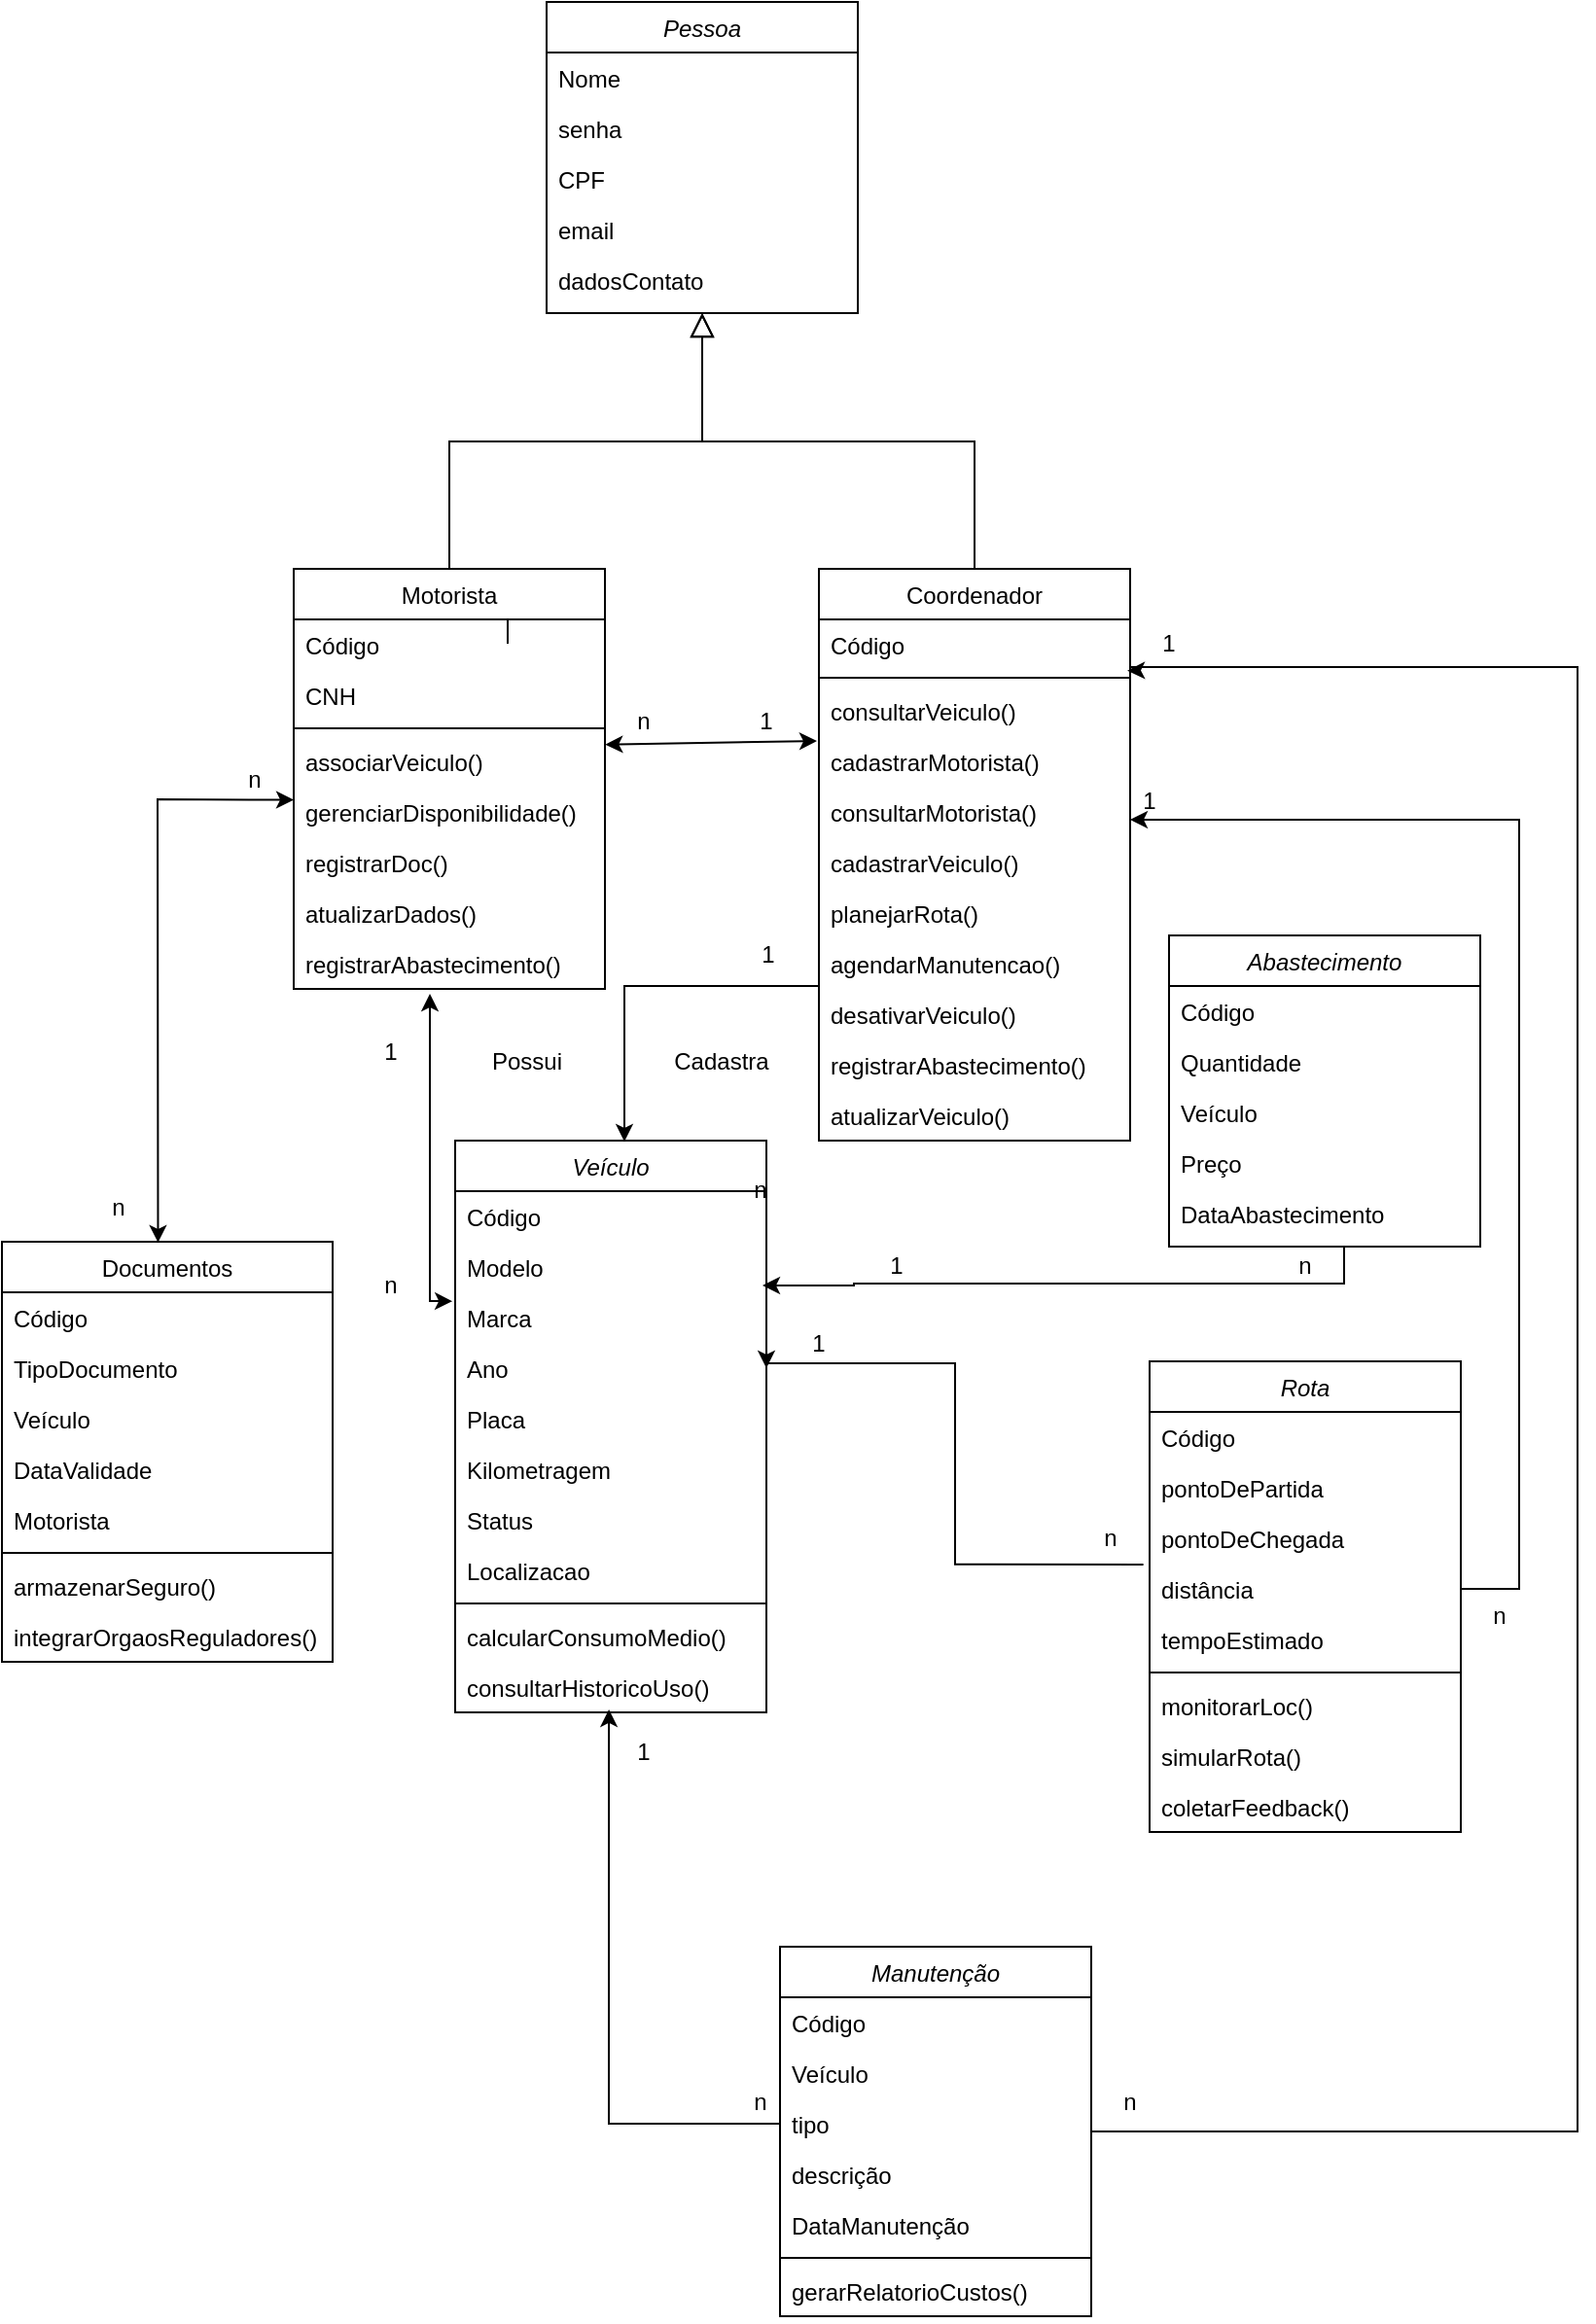<mxfile version="24.7.16">
  <diagram id="C5RBs43oDa-KdzZeNtuy" name="Page-1">
    <mxGraphModel dx="1393" dy="834" grid="1" gridSize="10" guides="1" tooltips="1" connect="1" arrows="1" fold="1" page="1" pageScale="1" pageWidth="827" pageHeight="1169" math="0" shadow="0">
      <root>
        <mxCell id="WIyWlLk6GJQsqaUBKTNV-0" />
        <mxCell id="WIyWlLk6GJQsqaUBKTNV-1" parent="WIyWlLk6GJQsqaUBKTNV-0" />
        <mxCell id="zkfFHV4jXpPFQw0GAbJ--0" value="Pessoa" style="swimlane;fontStyle=2;align=center;verticalAlign=top;childLayout=stackLayout;horizontal=1;startSize=26;horizontalStack=0;resizeParent=1;resizeLast=0;collapsible=1;marginBottom=0;rounded=0;shadow=0;strokeWidth=1;" parent="WIyWlLk6GJQsqaUBKTNV-1" vertex="1">
          <mxGeometry x="280" y="10" width="160" height="160" as="geometry">
            <mxRectangle x="230" y="140" width="160" height="26" as="alternateBounds" />
          </mxGeometry>
        </mxCell>
        <mxCell id="zkfFHV4jXpPFQw0GAbJ--1" value="Nome" style="text;align=left;verticalAlign=top;spacingLeft=4;spacingRight=4;overflow=hidden;rotatable=0;points=[[0,0.5],[1,0.5]];portConstraint=eastwest;" parent="zkfFHV4jXpPFQw0GAbJ--0" vertex="1">
          <mxGeometry y="26" width="160" height="26" as="geometry" />
        </mxCell>
        <mxCell id="zkfFHV4jXpPFQw0GAbJ--3" value="senha" style="text;align=left;verticalAlign=top;spacingLeft=4;spacingRight=4;overflow=hidden;rotatable=0;points=[[0,0.5],[1,0.5]];portConstraint=eastwest;rounded=0;shadow=0;html=0;" parent="zkfFHV4jXpPFQw0GAbJ--0" vertex="1">
          <mxGeometry y="52" width="160" height="26" as="geometry" />
        </mxCell>
        <mxCell id="NnHMb-4-6hRywZJtmVEP-81" value="CPF" style="text;align=left;verticalAlign=top;spacingLeft=4;spacingRight=4;overflow=hidden;rotatable=0;points=[[0,0.5],[1,0.5]];portConstraint=eastwest;rounded=0;shadow=0;html=0;" parent="zkfFHV4jXpPFQw0GAbJ--0" vertex="1">
          <mxGeometry y="78" width="160" height="26" as="geometry" />
        </mxCell>
        <mxCell id="zkfFHV4jXpPFQw0GAbJ--2" value="email" style="text;align=left;verticalAlign=top;spacingLeft=4;spacingRight=4;overflow=hidden;rotatable=0;points=[[0,0.5],[1,0.5]];portConstraint=eastwest;rounded=0;shadow=0;html=0;" parent="zkfFHV4jXpPFQw0GAbJ--0" vertex="1">
          <mxGeometry y="104" width="160" height="26" as="geometry" />
        </mxCell>
        <mxCell id="NnHMb-4-6hRywZJtmVEP-84" value="dadosContato" style="text;align=left;verticalAlign=top;spacingLeft=4;spacingRight=4;overflow=hidden;rotatable=0;points=[[0,0.5],[1,0.5]];portConstraint=eastwest;rounded=0;shadow=0;html=0;" parent="zkfFHV4jXpPFQw0GAbJ--0" vertex="1">
          <mxGeometry y="130" width="160" height="26" as="geometry" />
        </mxCell>
        <mxCell id="zkfFHV4jXpPFQw0GAbJ--12" value="" style="endArrow=block;endSize=10;endFill=0;shadow=0;strokeWidth=1;rounded=0;curved=0;edgeStyle=elbowEdgeStyle;elbow=vertical;" parent="WIyWlLk6GJQsqaUBKTNV-1" source="zkfFHV4jXpPFQw0GAbJ--17" target="zkfFHV4jXpPFQw0GAbJ--0" edge="1">
          <mxGeometry width="160" relative="1" as="geometry">
            <mxPoint x="260" y="340" as="sourcePoint" />
            <mxPoint x="260" y="183" as="targetPoint" />
          </mxGeometry>
        </mxCell>
        <mxCell id="zkfFHV4jXpPFQw0GAbJ--16" value="" style="endArrow=block;endSize=10;endFill=0;shadow=0;strokeWidth=1;rounded=0;curved=0;edgeStyle=elbowEdgeStyle;elbow=vertical;" parent="WIyWlLk6GJQsqaUBKTNV-1" source="NnHMb-4-6hRywZJtmVEP-0" target="zkfFHV4jXpPFQw0GAbJ--0" edge="1">
          <mxGeometry width="160" relative="1" as="geometry">
            <mxPoint x="470" y="340" as="sourcePoint" />
            <mxPoint x="370" y="251" as="targetPoint" />
          </mxGeometry>
        </mxCell>
        <mxCell id="NnHMb-4-6hRywZJtmVEP-0" value="Coordenador" style="swimlane;fontStyle=0;align=center;verticalAlign=top;childLayout=stackLayout;horizontal=1;startSize=26;horizontalStack=0;resizeParent=1;resizeLast=0;collapsible=1;marginBottom=0;rounded=0;shadow=0;strokeWidth=1;" parent="WIyWlLk6GJQsqaUBKTNV-1" vertex="1">
          <mxGeometry x="420" y="301.5" width="160" height="294" as="geometry">
            <mxRectangle x="550" y="140" width="160" height="26" as="alternateBounds" />
          </mxGeometry>
        </mxCell>
        <mxCell id="NnHMb-4-6hRywZJtmVEP-1" value="Código" style="text;align=left;verticalAlign=top;spacingLeft=4;spacingRight=4;overflow=hidden;rotatable=0;points=[[0,0.5],[1,0.5]];portConstraint=eastwest;" parent="NnHMb-4-6hRywZJtmVEP-0" vertex="1">
          <mxGeometry y="26" width="160" height="26" as="geometry" />
        </mxCell>
        <mxCell id="NnHMb-4-6hRywZJtmVEP-6" value="" style="line;html=1;strokeWidth=1;align=left;verticalAlign=middle;spacingTop=-1;spacingLeft=3;spacingRight=3;rotatable=0;labelPosition=right;points=[];portConstraint=eastwest;" parent="NnHMb-4-6hRywZJtmVEP-0" vertex="1">
          <mxGeometry y="52" width="160" height="8" as="geometry" />
        </mxCell>
        <mxCell id="NnHMb-4-6hRywZJtmVEP-8" value="consultarVeiculo()" style="text;align=left;verticalAlign=top;spacingLeft=4;spacingRight=4;overflow=hidden;rotatable=0;points=[[0,0.5],[1,0.5]];portConstraint=eastwest;" parent="NnHMb-4-6hRywZJtmVEP-0" vertex="1">
          <mxGeometry y="60" width="160" height="26" as="geometry" />
        </mxCell>
        <mxCell id="A8UjuqdvL-oP5VHtAZBW-1" value="cadastrarMotorista()&#xa;" style="text;align=left;verticalAlign=top;spacingLeft=4;spacingRight=4;overflow=hidden;rotatable=0;points=[[0,0.5],[1,0.5]];portConstraint=eastwest;" parent="NnHMb-4-6hRywZJtmVEP-0" vertex="1">
          <mxGeometry y="86" width="160" height="26" as="geometry" />
        </mxCell>
        <mxCell id="A8UjuqdvL-oP5VHtAZBW-0" value="consultarMotorista()" style="text;align=left;verticalAlign=top;spacingLeft=4;spacingRight=4;overflow=hidden;rotatable=0;points=[[0,0.5],[1,0.5]];portConstraint=eastwest;" parent="NnHMb-4-6hRywZJtmVEP-0" vertex="1">
          <mxGeometry y="112" width="160" height="26" as="geometry" />
        </mxCell>
        <mxCell id="NnHMb-4-6hRywZJtmVEP-7" value="cadastrarVeiculo()&#xa;" style="text;align=left;verticalAlign=top;spacingLeft=4;spacingRight=4;overflow=hidden;rotatable=0;points=[[0,0.5],[1,0.5]];portConstraint=eastwest;" parent="NnHMb-4-6hRywZJtmVEP-0" vertex="1">
          <mxGeometry y="138" width="160" height="26" as="geometry" />
        </mxCell>
        <mxCell id="A8UjuqdvL-oP5VHtAZBW-9" value="planejarRota()" style="text;align=left;verticalAlign=top;spacingLeft=4;spacingRight=4;overflow=hidden;rotatable=0;points=[[0,0.5],[1,0.5]];portConstraint=eastwest;" parent="NnHMb-4-6hRywZJtmVEP-0" vertex="1">
          <mxGeometry y="164" width="160" height="26" as="geometry" />
        </mxCell>
        <mxCell id="A8UjuqdvL-oP5VHtAZBW-10" value="agendarManutencao()" style="text;align=left;verticalAlign=top;spacingLeft=4;spacingRight=4;overflow=hidden;rotatable=0;points=[[0,0.5],[1,0.5]];portConstraint=eastwest;" parent="NnHMb-4-6hRywZJtmVEP-0" vertex="1">
          <mxGeometry y="190" width="160" height="26" as="geometry" />
        </mxCell>
        <mxCell id="A8UjuqdvL-oP5VHtAZBW-13" value="desativarVeiculo()" style="text;align=left;verticalAlign=top;spacingLeft=4;spacingRight=4;overflow=hidden;rotatable=0;points=[[0,0.5],[1,0.5]];portConstraint=eastwest;" parent="NnHMb-4-6hRywZJtmVEP-0" vertex="1">
          <mxGeometry y="216" width="160" height="26" as="geometry" />
        </mxCell>
        <mxCell id="A8UjuqdvL-oP5VHtAZBW-11" value="registrarAbastecimento()" style="text;align=left;verticalAlign=top;spacingLeft=4;spacingRight=4;overflow=hidden;rotatable=0;points=[[0,0.5],[1,0.5]];portConstraint=eastwest;" parent="NnHMb-4-6hRywZJtmVEP-0" vertex="1">
          <mxGeometry y="242" width="160" height="26" as="geometry" />
        </mxCell>
        <mxCell id="A8UjuqdvL-oP5VHtAZBW-12" value="atualizarVeiculo()" style="text;align=left;verticalAlign=top;spacingLeft=4;spacingRight=4;overflow=hidden;rotatable=0;points=[[0,0.5],[1,0.5]];portConstraint=eastwest;" parent="NnHMb-4-6hRywZJtmVEP-0" vertex="1">
          <mxGeometry y="268" width="160" height="26" as="geometry" />
        </mxCell>
        <mxCell id="NnHMb-4-6hRywZJtmVEP-10" value="" style="endArrow=block;endSize=10;endFill=0;shadow=0;strokeWidth=1;rounded=0;curved=0;edgeStyle=elbowEdgeStyle;elbow=vertical;" parent="WIyWlLk6GJQsqaUBKTNV-1" target="zkfFHV4jXpPFQw0GAbJ--17" edge="1">
          <mxGeometry width="160" relative="1" as="geometry">
            <mxPoint x="260" y="340" as="sourcePoint" />
            <mxPoint x="360" y="238" as="targetPoint" />
          </mxGeometry>
        </mxCell>
        <mxCell id="zkfFHV4jXpPFQw0GAbJ--17" value="Motorista" style="swimlane;fontStyle=0;align=center;verticalAlign=top;childLayout=stackLayout;horizontal=1;startSize=26;horizontalStack=0;resizeParent=1;resizeLast=0;collapsible=1;marginBottom=0;rounded=0;shadow=0;strokeWidth=1;" parent="WIyWlLk6GJQsqaUBKTNV-1" vertex="1">
          <mxGeometry x="150" y="301.5" width="160" height="216" as="geometry">
            <mxRectangle x="550" y="140" width="160" height="26" as="alternateBounds" />
          </mxGeometry>
        </mxCell>
        <mxCell id="zkfFHV4jXpPFQw0GAbJ--18" value="Código" style="text;align=left;verticalAlign=top;spacingLeft=4;spacingRight=4;overflow=hidden;rotatable=0;points=[[0,0.5],[1,0.5]];portConstraint=eastwest;" parent="zkfFHV4jXpPFQw0GAbJ--17" vertex="1">
          <mxGeometry y="26" width="160" height="26" as="geometry" />
        </mxCell>
        <mxCell id="NnHMb-4-6hRywZJtmVEP-83" value="CNH" style="text;align=left;verticalAlign=top;spacingLeft=4;spacingRight=4;overflow=hidden;rotatable=0;points=[[0,0.5],[1,0.5]];portConstraint=eastwest;" parent="zkfFHV4jXpPFQw0GAbJ--17" vertex="1">
          <mxGeometry y="52" width="160" height="26" as="geometry" />
        </mxCell>
        <mxCell id="zkfFHV4jXpPFQw0GAbJ--23" value="" style="line;html=1;strokeWidth=1;align=left;verticalAlign=middle;spacingTop=-1;spacingLeft=3;spacingRight=3;rotatable=0;labelPosition=right;points=[];portConstraint=eastwest;" parent="zkfFHV4jXpPFQw0GAbJ--17" vertex="1">
          <mxGeometry y="78" width="160" height="8" as="geometry" />
        </mxCell>
        <mxCell id="zkfFHV4jXpPFQw0GAbJ--24" value="associarVeiculo()" style="text;align=left;verticalAlign=top;spacingLeft=4;spacingRight=4;overflow=hidden;rotatable=0;points=[[0,0.5],[1,0.5]];portConstraint=eastwest;" parent="zkfFHV4jXpPFQw0GAbJ--17" vertex="1">
          <mxGeometry y="86" width="160" height="26" as="geometry" />
        </mxCell>
        <mxCell id="zkfFHV4jXpPFQw0GAbJ--25" value="gerenciarDisponibilidade()" style="text;align=left;verticalAlign=top;spacingLeft=4;spacingRight=4;overflow=hidden;rotatable=0;points=[[0,0.5],[1,0.5]];portConstraint=eastwest;" parent="zkfFHV4jXpPFQw0GAbJ--17" vertex="1">
          <mxGeometry y="112" width="160" height="26" as="geometry" />
        </mxCell>
        <mxCell id="A8UjuqdvL-oP5VHtAZBW-20" value="registrarDoc()" style="text;align=left;verticalAlign=top;spacingLeft=4;spacingRight=4;overflow=hidden;rotatable=0;points=[[0,0.5],[1,0.5]];portConstraint=eastwest;" parent="zkfFHV4jXpPFQw0GAbJ--17" vertex="1">
          <mxGeometry y="138" width="160" height="26" as="geometry" />
        </mxCell>
        <mxCell id="A8UjuqdvL-oP5VHtAZBW-16" value="atualizarDados()" style="text;align=left;verticalAlign=top;spacingLeft=4;spacingRight=4;overflow=hidden;rotatable=0;points=[[0,0.5],[1,0.5]];portConstraint=eastwest;" parent="zkfFHV4jXpPFQw0GAbJ--17" vertex="1">
          <mxGeometry y="164" width="160" height="26" as="geometry" />
        </mxCell>
        <mxCell id="A8UjuqdvL-oP5VHtAZBW-22" value="registrarAbastecimento()" style="text;align=left;verticalAlign=top;spacingLeft=4;spacingRight=4;overflow=hidden;rotatable=0;points=[[0,0.5],[1,0.5]];portConstraint=eastwest;" parent="zkfFHV4jXpPFQw0GAbJ--17" vertex="1">
          <mxGeometry y="190" width="160" height="26" as="geometry" />
        </mxCell>
        <mxCell id="NnHMb-4-6hRywZJtmVEP-11" value="Veículo" style="swimlane;fontStyle=2;align=center;verticalAlign=top;childLayout=stackLayout;horizontal=1;startSize=26;horizontalStack=0;resizeParent=1;resizeLast=0;collapsible=1;marginBottom=0;rounded=0;shadow=0;strokeWidth=1;" parent="WIyWlLk6GJQsqaUBKTNV-1" vertex="1">
          <mxGeometry x="233" y="595.5" width="160" height="294" as="geometry">
            <mxRectangle x="230" y="140" width="160" height="26" as="alternateBounds" />
          </mxGeometry>
        </mxCell>
        <mxCell id="NnHMb-4-6hRywZJtmVEP-12" value="Código" style="text;align=left;verticalAlign=top;spacingLeft=4;spacingRight=4;overflow=hidden;rotatable=0;points=[[0,0.5],[1,0.5]];portConstraint=eastwest;" parent="NnHMb-4-6hRywZJtmVEP-11" vertex="1">
          <mxGeometry y="26" width="160" height="26" as="geometry" />
        </mxCell>
        <mxCell id="NnHMb-4-6hRywZJtmVEP-14" value="Modelo" style="text;align=left;verticalAlign=top;spacingLeft=4;spacingRight=4;overflow=hidden;rotatable=0;points=[[0,0.5],[1,0.5]];portConstraint=eastwest;rounded=0;shadow=0;html=0;" parent="NnHMb-4-6hRywZJtmVEP-11" vertex="1">
          <mxGeometry y="52" width="160" height="26" as="geometry" />
        </mxCell>
        <mxCell id="NnHMb-4-6hRywZJtmVEP-13" value="Marca" style="text;align=left;verticalAlign=top;spacingLeft=4;spacingRight=4;overflow=hidden;rotatable=0;points=[[0,0.5],[1,0.5]];portConstraint=eastwest;rounded=0;shadow=0;html=0;" parent="NnHMb-4-6hRywZJtmVEP-11" vertex="1">
          <mxGeometry y="78" width="160" height="26" as="geometry" />
        </mxCell>
        <mxCell id="NnHMb-4-6hRywZJtmVEP-93" value="Ano" style="text;align=left;verticalAlign=top;spacingLeft=4;spacingRight=4;overflow=hidden;rotatable=0;points=[[0,0.5],[1,0.5]];portConstraint=eastwest;rounded=0;shadow=0;html=0;" parent="NnHMb-4-6hRywZJtmVEP-11" vertex="1">
          <mxGeometry y="104" width="160" height="26" as="geometry" />
        </mxCell>
        <mxCell id="NnHMb-4-6hRywZJtmVEP-94" value="Placa" style="text;align=left;verticalAlign=top;spacingLeft=4;spacingRight=4;overflow=hidden;rotatable=0;points=[[0,0.5],[1,0.5]];portConstraint=eastwest;rounded=0;shadow=0;html=0;" parent="NnHMb-4-6hRywZJtmVEP-11" vertex="1">
          <mxGeometry y="130" width="160" height="26" as="geometry" />
        </mxCell>
        <mxCell id="IEuZx-Afkdt0m7UYg2c2-6" value="Kilometragem" style="text;align=left;verticalAlign=top;spacingLeft=4;spacingRight=4;overflow=hidden;rotatable=0;points=[[0,0.5],[1,0.5]];portConstraint=eastwest;rounded=0;shadow=0;html=0;" vertex="1" parent="NnHMb-4-6hRywZJtmVEP-11">
          <mxGeometry y="156" width="160" height="26" as="geometry" />
        </mxCell>
        <mxCell id="NnHMb-4-6hRywZJtmVEP-85" value="Status" style="text;align=left;verticalAlign=top;spacingLeft=4;spacingRight=4;overflow=hidden;rotatable=0;points=[[0,0.5],[1,0.5]];portConstraint=eastwest;rounded=0;shadow=0;html=0;" parent="NnHMb-4-6hRywZJtmVEP-11" vertex="1">
          <mxGeometry y="182" width="160" height="26" as="geometry" />
        </mxCell>
        <mxCell id="A8UjuqdvL-oP5VHtAZBW-21" value="Localizacao" style="text;align=left;verticalAlign=top;spacingLeft=4;spacingRight=4;overflow=hidden;rotatable=0;points=[[0,0.5],[1,0.5]];portConstraint=eastwest;rounded=0;shadow=0;html=0;" parent="NnHMb-4-6hRywZJtmVEP-11" vertex="1">
          <mxGeometry y="208" width="160" height="26" as="geometry" />
        </mxCell>
        <mxCell id="NnHMb-4-6hRywZJtmVEP-15" value="" style="line;html=1;strokeWidth=1;align=left;verticalAlign=middle;spacingTop=-1;spacingLeft=3;spacingRight=3;rotatable=0;labelPosition=right;points=[];portConstraint=eastwest;" parent="NnHMb-4-6hRywZJtmVEP-11" vertex="1">
          <mxGeometry y="234" width="160" height="8" as="geometry" />
        </mxCell>
        <mxCell id="A8UjuqdvL-oP5VHtAZBW-19" value="calcularConsumoMedio()" style="text;align=left;verticalAlign=top;spacingLeft=4;spacingRight=4;overflow=hidden;rotatable=0;points=[[0,0.5],[1,0.5]];portConstraint=eastwest;" parent="NnHMb-4-6hRywZJtmVEP-11" vertex="1">
          <mxGeometry y="242" width="160" height="26" as="geometry" />
        </mxCell>
        <mxCell id="NnHMb-4-6hRywZJtmVEP-16" value="consultarHistoricoUso()" style="text;align=left;verticalAlign=top;spacingLeft=4;spacingRight=4;overflow=hidden;rotatable=0;points=[[0,0.5],[1,0.5]];portConstraint=eastwest;" parent="NnHMb-4-6hRywZJtmVEP-11" vertex="1">
          <mxGeometry y="268" width="160" height="26" as="geometry" />
        </mxCell>
        <mxCell id="NnHMb-4-6hRywZJtmVEP-19" style="edgeStyle=orthogonalEdgeStyle;rounded=0;orthogonalLoop=1;jettySize=auto;html=1;exitX=0;exitY=0.5;exitDx=0;exitDy=0;" parent="WIyWlLk6GJQsqaUBKTNV-1" source="NnHMb-4-6hRywZJtmVEP-8" edge="1">
          <mxGeometry relative="1" as="geometry">
            <Array as="points">
              <mxPoint x="420" y="516" />
              <mxPoint x="320" y="516" />
              <mxPoint x="320" y="596" />
            </Array>
            <mxPoint x="320" y="596" as="targetPoint" />
          </mxGeometry>
        </mxCell>
        <mxCell id="NnHMb-4-6hRywZJtmVEP-20" value="" style="endArrow=classic;startArrow=classic;html=1;rounded=0;exitX=-0.009;exitY=0.176;exitDx=0;exitDy=0;exitPerimeter=0;" parent="WIyWlLk6GJQsqaUBKTNV-1" source="NnHMb-4-6hRywZJtmVEP-13" edge="1">
          <mxGeometry width="50" height="50" relative="1" as="geometry">
            <mxPoint x="200" y="650" as="sourcePoint" />
            <mxPoint x="220" y="520" as="targetPoint" />
            <Array as="points">
              <mxPoint x="220" y="678" />
            </Array>
          </mxGeometry>
        </mxCell>
        <mxCell id="NnHMb-4-6hRywZJtmVEP-23" value="Cadastra" style="text;html=1;align=center;verticalAlign=middle;whiteSpace=wrap;rounded=0;" parent="WIyWlLk6GJQsqaUBKTNV-1" vertex="1">
          <mxGeometry x="340" y="540" width="60" height="30" as="geometry" />
        </mxCell>
        <mxCell id="NnHMb-4-6hRywZJtmVEP-24" value="Possui" style="text;html=1;align=center;verticalAlign=middle;whiteSpace=wrap;rounded=0;" parent="WIyWlLk6GJQsqaUBKTNV-1" vertex="1">
          <mxGeometry x="240" y="540" width="60" height="30" as="geometry" />
        </mxCell>
        <mxCell id="NnHMb-4-6hRywZJtmVEP-27" value="1" style="text;html=1;align=center;verticalAlign=middle;whiteSpace=wrap;rounded=0;" parent="WIyWlLk6GJQsqaUBKTNV-1" vertex="1">
          <mxGeometry x="180" y="540" width="40" height="19" as="geometry" />
        </mxCell>
        <mxCell id="NnHMb-4-6hRywZJtmVEP-28" value="n" style="text;html=1;align=center;verticalAlign=middle;whiteSpace=wrap;rounded=0;" parent="WIyWlLk6GJQsqaUBKTNV-1" vertex="1">
          <mxGeometry x="180" y="660" width="40" height="19" as="geometry" />
        </mxCell>
        <mxCell id="NnHMb-4-6hRywZJtmVEP-29" value="n" style="text;html=1;align=center;verticalAlign=middle;whiteSpace=wrap;rounded=0;" parent="WIyWlLk6GJQsqaUBKTNV-1" vertex="1">
          <mxGeometry x="370" y="611" width="40" height="19" as="geometry" />
        </mxCell>
        <mxCell id="NnHMb-4-6hRywZJtmVEP-30" value="1" style="text;html=1;align=center;verticalAlign=middle;whiteSpace=wrap;rounded=0;" parent="WIyWlLk6GJQsqaUBKTNV-1" vertex="1">
          <mxGeometry x="374" y="490" width="40" height="19" as="geometry" />
        </mxCell>
        <mxCell id="NnHMb-4-6hRywZJtmVEP-31" value="Abastecimento" style="swimlane;fontStyle=2;align=center;verticalAlign=top;childLayout=stackLayout;horizontal=1;startSize=26;horizontalStack=0;resizeParent=1;resizeLast=0;collapsible=1;marginBottom=0;rounded=0;shadow=0;strokeWidth=1;" parent="WIyWlLk6GJQsqaUBKTNV-1" vertex="1">
          <mxGeometry x="600" y="490" width="160" height="160" as="geometry">
            <mxRectangle x="230" y="140" width="160" height="26" as="alternateBounds" />
          </mxGeometry>
        </mxCell>
        <mxCell id="NnHMb-4-6hRywZJtmVEP-32" value="Código" style="text;align=left;verticalAlign=top;spacingLeft=4;spacingRight=4;overflow=hidden;rotatable=0;points=[[0,0.5],[1,0.5]];portConstraint=eastwest;" parent="NnHMb-4-6hRywZJtmVEP-31" vertex="1">
          <mxGeometry y="26" width="160" height="26" as="geometry" />
        </mxCell>
        <mxCell id="NnHMb-4-6hRywZJtmVEP-98" value="Quantidade" style="text;align=left;verticalAlign=top;spacingLeft=4;spacingRight=4;overflow=hidden;rotatable=0;points=[[0,0.5],[1,0.5]];portConstraint=eastwest;rounded=0;shadow=0;html=0;" parent="NnHMb-4-6hRywZJtmVEP-31" vertex="1">
          <mxGeometry y="52" width="160" height="26" as="geometry" />
        </mxCell>
        <mxCell id="NnHMb-4-6hRywZJtmVEP-33" value="Veículo" style="text;align=left;verticalAlign=top;spacingLeft=4;spacingRight=4;overflow=hidden;rotatable=0;points=[[0,0.5],[1,0.5]];portConstraint=eastwest;rounded=0;shadow=0;html=0;" parent="NnHMb-4-6hRywZJtmVEP-31" vertex="1">
          <mxGeometry y="78" width="160" height="26" as="geometry" />
        </mxCell>
        <mxCell id="NnHMb-4-6hRywZJtmVEP-34" value="Preço" style="text;align=left;verticalAlign=top;spacingLeft=4;spacingRight=4;overflow=hidden;rotatable=0;points=[[0,0.5],[1,0.5]];portConstraint=eastwest;rounded=0;shadow=0;html=0;" parent="NnHMb-4-6hRywZJtmVEP-31" vertex="1">
          <mxGeometry y="104" width="160" height="26" as="geometry" />
        </mxCell>
        <mxCell id="NnHMb-4-6hRywZJtmVEP-97" value="DataAbastecimento" style="text;align=left;verticalAlign=top;spacingLeft=4;spacingRight=4;overflow=hidden;rotatable=0;points=[[0,0.5],[1,0.5]];portConstraint=eastwest;rounded=0;shadow=0;html=0;" parent="NnHMb-4-6hRywZJtmVEP-31" vertex="1">
          <mxGeometry y="130" width="160" height="26" as="geometry" />
        </mxCell>
        <mxCell id="NnHMb-4-6hRywZJtmVEP-37" value="Rota" style="swimlane;fontStyle=2;align=center;verticalAlign=top;childLayout=stackLayout;horizontal=1;startSize=26;horizontalStack=0;resizeParent=1;resizeLast=0;collapsible=1;marginBottom=0;rounded=0;shadow=0;strokeWidth=1;" parent="WIyWlLk6GJQsqaUBKTNV-1" vertex="1">
          <mxGeometry x="590" y="709" width="160" height="242" as="geometry">
            <mxRectangle x="230" y="140" width="160" height="26" as="alternateBounds" />
          </mxGeometry>
        </mxCell>
        <mxCell id="NnHMb-4-6hRywZJtmVEP-38" value="Código" style="text;align=left;verticalAlign=top;spacingLeft=4;spacingRight=4;overflow=hidden;rotatable=0;points=[[0,0.5],[1,0.5]];portConstraint=eastwest;" parent="NnHMb-4-6hRywZJtmVEP-37" vertex="1">
          <mxGeometry y="26" width="160" height="26" as="geometry" />
        </mxCell>
        <mxCell id="NnHMb-4-6hRywZJtmVEP-39" value="pontoDePartida" style="text;align=left;verticalAlign=top;spacingLeft=4;spacingRight=4;overflow=hidden;rotatable=0;points=[[0,0.5],[1,0.5]];portConstraint=eastwest;rounded=0;shadow=0;html=0;" parent="NnHMb-4-6hRywZJtmVEP-37" vertex="1">
          <mxGeometry y="52" width="160" height="26" as="geometry" />
        </mxCell>
        <mxCell id="NnHMb-4-6hRywZJtmVEP-40" value="pontoDeChegada" style="text;align=left;verticalAlign=top;spacingLeft=4;spacingRight=4;overflow=hidden;rotatable=0;points=[[0,0.5],[1,0.5]];portConstraint=eastwest;rounded=0;shadow=0;html=0;" parent="NnHMb-4-6hRywZJtmVEP-37" vertex="1">
          <mxGeometry y="78" width="160" height="26" as="geometry" />
        </mxCell>
        <mxCell id="NnHMb-4-6hRywZJtmVEP-101" value="distância" style="text;align=left;verticalAlign=top;spacingLeft=4;spacingRight=4;overflow=hidden;rotatable=0;points=[[0,0.5],[1,0.5]];portConstraint=eastwest;rounded=0;shadow=0;html=0;" parent="NnHMb-4-6hRywZJtmVEP-37" vertex="1">
          <mxGeometry y="104" width="160" height="26" as="geometry" />
        </mxCell>
        <mxCell id="NnHMb-4-6hRywZJtmVEP-102" value="tempoEstimado" style="text;align=left;verticalAlign=top;spacingLeft=4;spacingRight=4;overflow=hidden;rotatable=0;points=[[0,0.5],[1,0.5]];portConstraint=eastwest;rounded=0;shadow=0;html=0;" parent="NnHMb-4-6hRywZJtmVEP-37" vertex="1">
          <mxGeometry y="130" width="160" height="26" as="geometry" />
        </mxCell>
        <mxCell id="NnHMb-4-6hRywZJtmVEP-41" value="" style="line;html=1;strokeWidth=1;align=left;verticalAlign=middle;spacingTop=-1;spacingLeft=3;spacingRight=3;rotatable=0;labelPosition=right;points=[];portConstraint=eastwest;" parent="NnHMb-4-6hRywZJtmVEP-37" vertex="1">
          <mxGeometry y="156" width="160" height="8" as="geometry" />
        </mxCell>
        <mxCell id="A8UjuqdvL-oP5VHtAZBW-17" value="monitorarLoc()" style="text;align=left;verticalAlign=top;spacingLeft=4;spacingRight=4;overflow=hidden;rotatable=0;points=[[0,0.5],[1,0.5]];portConstraint=eastwest;" parent="NnHMb-4-6hRywZJtmVEP-37" vertex="1">
          <mxGeometry y="164" width="160" height="26" as="geometry" />
        </mxCell>
        <mxCell id="NnHMb-4-6hRywZJtmVEP-42" value="simularRota()" style="text;align=left;verticalAlign=top;spacingLeft=4;spacingRight=4;overflow=hidden;rotatable=0;points=[[0,0.5],[1,0.5]];portConstraint=eastwest;" parent="NnHMb-4-6hRywZJtmVEP-37" vertex="1">
          <mxGeometry y="190" width="160" height="26" as="geometry" />
        </mxCell>
        <mxCell id="A8UjuqdvL-oP5VHtAZBW-18" value="coletarFeedback()" style="text;align=left;verticalAlign=top;spacingLeft=4;spacingRight=4;overflow=hidden;rotatable=0;points=[[0,0.5],[1,0.5]];portConstraint=eastwest;" parent="NnHMb-4-6hRywZJtmVEP-37" vertex="1">
          <mxGeometry y="216" width="160" height="26" as="geometry" />
        </mxCell>
        <mxCell id="NnHMb-4-6hRywZJtmVEP-54" style="edgeStyle=orthogonalEdgeStyle;rounded=0;orthogonalLoop=1;jettySize=auto;html=1;entryX=0.991;entryY=0.04;entryDx=0;entryDy=0;entryPerimeter=0;" parent="WIyWlLk6GJQsqaUBKTNV-1" source="NnHMb-4-6hRywZJtmVEP-43" target="NnHMb-4-6hRywZJtmVEP-6" edge="1">
          <mxGeometry relative="1" as="geometry">
            <Array as="points">
              <mxPoint x="810" y="1105" />
              <mxPoint x="810" y="352" />
              <mxPoint x="580" y="352" />
              <mxPoint x="580" y="354" />
            </Array>
          </mxGeometry>
        </mxCell>
        <mxCell id="NnHMb-4-6hRywZJtmVEP-43" value="Manutenção" style="swimlane;fontStyle=2;align=center;verticalAlign=top;childLayout=stackLayout;horizontal=1;startSize=26;horizontalStack=0;resizeParent=1;resizeLast=0;collapsible=1;marginBottom=0;rounded=0;shadow=0;strokeWidth=1;" parent="WIyWlLk6GJQsqaUBKTNV-1" vertex="1">
          <mxGeometry x="400" y="1010" width="160" height="190" as="geometry">
            <mxRectangle x="230" y="140" width="160" height="26" as="alternateBounds" />
          </mxGeometry>
        </mxCell>
        <mxCell id="NnHMb-4-6hRywZJtmVEP-44" value="Código" style="text;align=left;verticalAlign=top;spacingLeft=4;spacingRight=4;overflow=hidden;rotatable=0;points=[[0,0.5],[1,0.5]];portConstraint=eastwest;" parent="NnHMb-4-6hRywZJtmVEP-43" vertex="1">
          <mxGeometry y="26" width="160" height="26" as="geometry" />
        </mxCell>
        <mxCell id="NnHMb-4-6hRywZJtmVEP-45" value="Veículo" style="text;align=left;verticalAlign=top;spacingLeft=4;spacingRight=4;overflow=hidden;rotatable=0;points=[[0,0.5],[1,0.5]];portConstraint=eastwest;rounded=0;shadow=0;html=0;" parent="NnHMb-4-6hRywZJtmVEP-43" vertex="1">
          <mxGeometry y="52" width="160" height="26" as="geometry" />
        </mxCell>
        <mxCell id="NnHMb-4-6hRywZJtmVEP-46" value="tipo" style="text;align=left;verticalAlign=top;spacingLeft=4;spacingRight=4;overflow=hidden;rotatable=0;points=[[0,0.5],[1,0.5]];portConstraint=eastwest;rounded=0;shadow=0;html=0;" parent="NnHMb-4-6hRywZJtmVEP-43" vertex="1">
          <mxGeometry y="78" width="160" height="26" as="geometry" />
        </mxCell>
        <mxCell id="NnHMb-4-6hRywZJtmVEP-95" value="descrição" style="text;align=left;verticalAlign=top;spacingLeft=4;spacingRight=4;overflow=hidden;rotatable=0;points=[[0,0.5],[1,0.5]];portConstraint=eastwest;rounded=0;shadow=0;html=0;" parent="NnHMb-4-6hRywZJtmVEP-43" vertex="1">
          <mxGeometry y="104" width="160" height="26" as="geometry" />
        </mxCell>
        <mxCell id="NnHMb-4-6hRywZJtmVEP-96" value="DataManutenção" style="text;align=left;verticalAlign=top;spacingLeft=4;spacingRight=4;overflow=hidden;rotatable=0;points=[[0,0.5],[1,0.5]];portConstraint=eastwest;rounded=0;shadow=0;html=0;" parent="NnHMb-4-6hRywZJtmVEP-43" vertex="1">
          <mxGeometry y="130" width="160" height="26" as="geometry" />
        </mxCell>
        <mxCell id="NnHMb-4-6hRywZJtmVEP-47" value="" style="line;html=1;strokeWidth=1;align=left;verticalAlign=middle;spacingTop=-1;spacingLeft=3;spacingRight=3;rotatable=0;labelPosition=right;points=[];portConstraint=eastwest;" parent="NnHMb-4-6hRywZJtmVEP-43" vertex="1">
          <mxGeometry y="156" width="160" height="8" as="geometry" />
        </mxCell>
        <mxCell id="NnHMb-4-6hRywZJtmVEP-48" value="gerarRelatorioCustos()" style="text;align=left;verticalAlign=top;spacingLeft=4;spacingRight=4;overflow=hidden;rotatable=0;points=[[0,0.5],[1,0.5]];portConstraint=eastwest;" parent="NnHMb-4-6hRywZJtmVEP-43" vertex="1">
          <mxGeometry y="164" width="160" height="26" as="geometry" />
        </mxCell>
        <mxCell id="NnHMb-4-6hRywZJtmVEP-49" value="" style="endArrow=classic;startArrow=classic;html=1;rounded=0;exitX=1.001;exitY=0.167;exitDx=0;exitDy=0;exitPerimeter=0;" parent="WIyWlLk6GJQsqaUBKTNV-1" source="zkfFHV4jXpPFQw0GAbJ--24" edge="1">
          <mxGeometry width="50" height="50" relative="1" as="geometry">
            <mxPoint x="310" y="404" as="sourcePoint" />
            <mxPoint x="419" y="390" as="targetPoint" />
          </mxGeometry>
        </mxCell>
        <mxCell id="NnHMb-4-6hRywZJtmVEP-52" style="edgeStyle=orthogonalEdgeStyle;rounded=0;orthogonalLoop=1;jettySize=auto;html=1;" parent="WIyWlLk6GJQsqaUBKTNV-1" source="NnHMb-4-6hRywZJtmVEP-31" edge="1">
          <mxGeometry relative="1" as="geometry">
            <Array as="points">
              <mxPoint x="690" y="669" />
              <mxPoint x="438" y="669" />
              <mxPoint x="438" y="670" />
              <mxPoint x="391" y="670" />
            </Array>
            <mxPoint x="391" y="670" as="targetPoint" />
          </mxGeometry>
        </mxCell>
        <mxCell id="NnHMb-4-6hRywZJtmVEP-53" style="edgeStyle=orthogonalEdgeStyle;rounded=0;orthogonalLoop=1;jettySize=auto;html=1;entryX=0.25;entryY=1;entryDx=0;entryDy=0;exitX=1;exitY=0.5;exitDx=0;exitDy=0;" parent="WIyWlLk6GJQsqaUBKTNV-1" source="NnHMb-4-6hRywZJtmVEP-101" edge="1" target="NnHMb-4-6hRywZJtmVEP-69">
          <mxGeometry relative="1" as="geometry">
            <mxPoint x="800" y="670" as="sourcePoint" />
            <mxPoint x="570" y="430" as="targetPoint" />
            <Array as="points">
              <mxPoint x="780" y="826" />
              <mxPoint x="780" y="431" />
            </Array>
          </mxGeometry>
        </mxCell>
        <mxCell id="NnHMb-4-6hRywZJtmVEP-55" style="edgeStyle=orthogonalEdgeStyle;rounded=0;orthogonalLoop=1;jettySize=auto;html=1;entryX=1;entryY=0.5;entryDx=0;entryDy=0;exitX=-0.02;exitY=1.017;exitDx=0;exitDy=0;exitPerimeter=0;" parent="WIyWlLk6GJQsqaUBKTNV-1" source="NnHMb-4-6hRywZJtmVEP-40" target="NnHMb-4-6hRywZJtmVEP-93" edge="1">
          <mxGeometry relative="1" as="geometry">
            <mxPoint x="440" y="710" as="targetPoint" />
            <Array as="points">
              <mxPoint x="490" y="813" />
              <mxPoint x="490" y="710" />
              <mxPoint x="393" y="710" />
            </Array>
          </mxGeometry>
        </mxCell>
        <mxCell id="NnHMb-4-6hRywZJtmVEP-57" value="1" style="text;html=1;align=center;verticalAlign=middle;whiteSpace=wrap;rounded=0;" parent="WIyWlLk6GJQsqaUBKTNV-1" vertex="1">
          <mxGeometry x="580" y="330" width="40" height="19" as="geometry" />
        </mxCell>
        <mxCell id="NnHMb-4-6hRywZJtmVEP-58" value="n" style="text;html=1;align=center;verticalAlign=middle;whiteSpace=wrap;rounded=0;" parent="WIyWlLk6GJQsqaUBKTNV-1" vertex="1">
          <mxGeometry x="560" y="1080" width="40" height="19" as="geometry" />
        </mxCell>
        <mxCell id="NnHMb-4-6hRywZJtmVEP-59" value="Documentos" style="swimlane;fontStyle=0;align=center;verticalAlign=top;childLayout=stackLayout;horizontal=1;startSize=26;horizontalStack=0;resizeParent=1;resizeLast=0;collapsible=1;marginBottom=0;rounded=0;shadow=0;strokeWidth=1;" parent="WIyWlLk6GJQsqaUBKTNV-1" vertex="1">
          <mxGeometry y="647.5" width="170" height="216" as="geometry">
            <mxRectangle x="550" y="140" width="160" height="26" as="alternateBounds" />
          </mxGeometry>
        </mxCell>
        <mxCell id="NnHMb-4-6hRywZJtmVEP-60" value="Código" style="text;align=left;verticalAlign=top;spacingLeft=4;spacingRight=4;overflow=hidden;rotatable=0;points=[[0,0.5],[1,0.5]];portConstraint=eastwest;" parent="NnHMb-4-6hRywZJtmVEP-59" vertex="1">
          <mxGeometry y="26" width="170" height="26" as="geometry" />
        </mxCell>
        <mxCell id="NnHMb-4-6hRywZJtmVEP-63" value="TipoDocumento" style="text;align=left;verticalAlign=top;spacingLeft=4;spacingRight=4;overflow=hidden;rotatable=0;points=[[0,0.5],[1,0.5]];portConstraint=eastwest;rounded=0;shadow=0;html=0;" parent="NnHMb-4-6hRywZJtmVEP-59" vertex="1">
          <mxGeometry y="52" width="170" height="26" as="geometry" />
        </mxCell>
        <mxCell id="NnHMb-4-6hRywZJtmVEP-61" value="Veículo" style="text;align=left;verticalAlign=top;spacingLeft=4;spacingRight=4;overflow=hidden;rotatable=0;points=[[0,0.5],[1,0.5]];portConstraint=eastwest;rounded=0;shadow=0;html=0;" parent="NnHMb-4-6hRywZJtmVEP-59" vertex="1">
          <mxGeometry y="78" width="170" height="26" as="geometry" />
        </mxCell>
        <mxCell id="NnHMb-4-6hRywZJtmVEP-64" value="DataValidade" style="text;align=left;verticalAlign=top;spacingLeft=4;spacingRight=4;overflow=hidden;rotatable=0;points=[[0,0.5],[1,0.5]];portConstraint=eastwest;rounded=0;shadow=0;html=0;" parent="NnHMb-4-6hRywZJtmVEP-59" vertex="1">
          <mxGeometry y="104" width="170" height="26" as="geometry" />
        </mxCell>
        <mxCell id="NnHMb-4-6hRywZJtmVEP-62" value="Motorista" style="text;align=left;verticalAlign=top;spacingLeft=4;spacingRight=4;overflow=hidden;rotatable=0;points=[[0,0.5],[1,0.5]];portConstraint=eastwest;rounded=0;shadow=0;html=0;" parent="NnHMb-4-6hRywZJtmVEP-59" vertex="1">
          <mxGeometry y="130" width="170" height="26" as="geometry" />
        </mxCell>
        <mxCell id="NnHMb-4-6hRywZJtmVEP-65" value="" style="line;html=1;strokeWidth=1;align=left;verticalAlign=middle;spacingTop=-1;spacingLeft=3;spacingRight=3;rotatable=0;labelPosition=right;points=[];portConstraint=eastwest;" parent="NnHMb-4-6hRywZJtmVEP-59" vertex="1">
          <mxGeometry y="156" width="170" height="8" as="geometry" />
        </mxCell>
        <mxCell id="NnHMb-4-6hRywZJtmVEP-66" value="armazenarSeguro()" style="text;align=left;verticalAlign=top;spacingLeft=4;spacingRight=4;overflow=hidden;rotatable=0;points=[[0,0.5],[1,0.5]];portConstraint=eastwest;" parent="NnHMb-4-6hRywZJtmVEP-59" vertex="1">
          <mxGeometry y="164" width="170" height="26" as="geometry" />
        </mxCell>
        <mxCell id="NnHMb-4-6hRywZJtmVEP-67" value="integrarOrgaosReguladores()" style="text;align=left;verticalAlign=top;spacingLeft=4;spacingRight=4;overflow=hidden;rotatable=0;points=[[0,0.5],[1,0.5]];portConstraint=eastwest;" parent="NnHMb-4-6hRywZJtmVEP-59" vertex="1">
          <mxGeometry y="190" width="170" height="26" as="geometry" />
        </mxCell>
        <mxCell id="NnHMb-4-6hRywZJtmVEP-68" value="" style="endArrow=classic;startArrow=classic;html=1;rounded=0;entryX=0;entryY=0.5;entryDx=0;entryDy=0;exitX=0.472;exitY=0.002;exitDx=0;exitDy=0;exitPerimeter=0;" parent="WIyWlLk6GJQsqaUBKTNV-1" source="NnHMb-4-6hRywZJtmVEP-59" edge="1">
          <mxGeometry width="50" height="50" relative="1" as="geometry">
            <mxPoint x="80" y="420" as="sourcePoint" />
            <mxPoint x="150" y="420.29" as="targetPoint" />
            <Array as="points">
              <mxPoint x="80" y="420" />
            </Array>
          </mxGeometry>
        </mxCell>
        <mxCell id="NnHMb-4-6hRywZJtmVEP-69" value="1" style="text;html=1;align=center;verticalAlign=middle;whiteSpace=wrap;rounded=0;" parent="WIyWlLk6GJQsqaUBKTNV-1" vertex="1">
          <mxGeometry x="570" y="411.5" width="40" height="19" as="geometry" />
        </mxCell>
        <mxCell id="NnHMb-4-6hRywZJtmVEP-70" value="n" style="text;html=1;align=center;verticalAlign=middle;whiteSpace=wrap;rounded=0;" parent="WIyWlLk6GJQsqaUBKTNV-1" vertex="1">
          <mxGeometry x="750" y="830" width="40" height="19" as="geometry" />
        </mxCell>
        <mxCell id="NnHMb-4-6hRywZJtmVEP-71" value="1&lt;span style=&quot;color: rgba(0, 0, 0, 0); font-family: monospace; font-size: 0px; text-align: start; text-wrap: nowrap;&quot;&gt;%3CmxGraphModel%3E%3Croot%3E%3CmxCell%20id%3D%220%22%2F%3E%3CmxCell%20id%3D%221%22%20parent%3D%220%22%2F%3E%3CmxCell%20id%3D%222%22%20value%3D%22n%22%20style%3D%22text%3Bhtml%3D1%3Balign%3Dcenter%3BverticalAlign%3Dmiddle%3BwhiteSpace%3Dwrap%3Brounded%3D0%3B%22%20vertex%3D%221%22%20parent%3D%221%22%3E%3CmxGeometry%20x%3D%22460%22%20y%3D%22622%22%20width%3D%2240%22%20height%3D%2219%22%20as%3D%22geometry%22%2F%3E%3C%2FmxCell%3E%3C%2Froot%3E%3C%2FmxGraphModel%3E&lt;/span&gt;" style="text;html=1;align=center;verticalAlign=middle;whiteSpace=wrap;rounded=0;" parent="WIyWlLk6GJQsqaUBKTNV-1" vertex="1">
          <mxGeometry x="400" y="690" width="40" height="19" as="geometry" />
        </mxCell>
        <mxCell id="NnHMb-4-6hRywZJtmVEP-72" value="n" style="text;html=1;align=center;verticalAlign=middle;whiteSpace=wrap;rounded=0;" parent="WIyWlLk6GJQsqaUBKTNV-1" vertex="1">
          <mxGeometry x="550" y="790" width="40" height="19" as="geometry" />
        </mxCell>
        <mxCell id="NnHMb-4-6hRywZJtmVEP-73" value="1&lt;span style=&quot;color: rgba(0, 0, 0, 0); font-family: monospace; font-size: 0px; text-align: start; text-wrap: nowrap;&quot;&gt;%3CmxGraphModel%3E%3Croot%3E%3CmxCell%20id%3D%220%22%2F%3E%3CmxCell%20id%3D%221%22%20parent%3D%220%22%2F%3E%3CmxCell%20id%3D%222%22%20value%3D%22n%22%20style%3D%22text%3Bhtml%3D1%3Balign%3Dcenter%3BverticalAlign%3Dmiddle%3BwhiteSpace%3Dwrap%3Brounded%3D0%3B%22%20vertex%3D%221%22%20parent%3D%221%22%3E%3CmxGeometry%20x%3D%22460%22%20y%3D%22622%22%20width%3D%2240%22%20height%3D%2219%22%20as%3D%22geometry%22%2F%3E%3C%2FmxCell%3E%3C%2Froot%3E%3C%2FmxGraphModel%3E&lt;/span&gt;" style="text;html=1;align=center;verticalAlign=middle;whiteSpace=wrap;rounded=0;" parent="WIyWlLk6GJQsqaUBKTNV-1" vertex="1">
          <mxGeometry x="440" y="650" width="40" height="19" as="geometry" />
        </mxCell>
        <mxCell id="NnHMb-4-6hRywZJtmVEP-74" value="n" style="text;html=1;align=center;verticalAlign=middle;whiteSpace=wrap;rounded=0;" parent="WIyWlLk6GJQsqaUBKTNV-1" vertex="1">
          <mxGeometry x="650" y="650" width="40" height="19" as="geometry" />
        </mxCell>
        <mxCell id="NnHMb-4-6hRywZJtmVEP-75" value="1&lt;span style=&quot;color: rgba(0, 0, 0, 0); font-family: monospace; font-size: 0px; text-align: start; text-wrap: nowrap;&quot;&gt;%3CmxGraphModel%3E%3Croot%3E%3CmxCell%20id%3D%220%22%2F%3E%3CmxCell%20id%3D%221%22%20parent%3D%220%22%2F%3E%3CmxCell%20id%3D%222%22%20value%3D%22n%22%20style%3D%22text%3Bhtml%3D1%3Balign%3Dcenter%3BverticalAlign%3Dmiddle%3BwhiteSpace%3Dwrap%3Brounded%3D0%3B%22%20vertex%3D%221%22%20parent%3D%221%22%3E%3CmxGeometry%20x%3D%22460%22%20y%3D%22622%22%20width%3D%2240%22%20height%3D%2219%22%20as%3D%22geometry%22%2F%3E%3C%2FmxCell%3E%3C%2Froot%3E%3C%2FmxGraphModel%3E&lt;/span&gt;" style="text;html=1;align=center;verticalAlign=middle;whiteSpace=wrap;rounded=0;" parent="WIyWlLk6GJQsqaUBKTNV-1" vertex="1">
          <mxGeometry x="310" y="900" width="40" height="19" as="geometry" />
        </mxCell>
        <mxCell id="NnHMb-4-6hRywZJtmVEP-76" value="n" style="text;html=1;align=center;verticalAlign=middle;whiteSpace=wrap;rounded=0;" parent="WIyWlLk6GJQsqaUBKTNV-1" vertex="1">
          <mxGeometry x="370" y="1080" width="40" height="19" as="geometry" />
        </mxCell>
        <mxCell id="NnHMb-4-6hRywZJtmVEP-77" value="n" style="text;html=1;align=center;verticalAlign=middle;whiteSpace=wrap;rounded=0;" parent="WIyWlLk6GJQsqaUBKTNV-1" vertex="1">
          <mxGeometry x="40" y="620" width="40" height="19" as="geometry" />
        </mxCell>
        <mxCell id="NnHMb-4-6hRywZJtmVEP-78" value="n" style="text;html=1;align=center;verticalAlign=middle;whiteSpace=wrap;rounded=0;" parent="WIyWlLk6GJQsqaUBKTNV-1" vertex="1">
          <mxGeometry x="110" y="400" width="40" height="19" as="geometry" />
        </mxCell>
        <mxCell id="NnHMb-4-6hRywZJtmVEP-79" value="1" style="text;html=1;align=center;verticalAlign=middle;whiteSpace=wrap;rounded=0;" parent="WIyWlLk6GJQsqaUBKTNV-1" vertex="1">
          <mxGeometry x="373" y="370" width="40" height="19" as="geometry" />
        </mxCell>
        <mxCell id="NnHMb-4-6hRywZJtmVEP-80" value="n" style="text;html=1;align=center;verticalAlign=middle;whiteSpace=wrap;rounded=0;" parent="WIyWlLk6GJQsqaUBKTNV-1" vertex="1">
          <mxGeometry x="310" y="370" width="40" height="19" as="geometry" />
        </mxCell>
        <mxCell id="IEuZx-Afkdt0m7UYg2c2-4" style="edgeStyle=orthogonalEdgeStyle;rounded=0;orthogonalLoop=1;jettySize=auto;html=1;exitX=0;exitY=0.5;exitDx=0;exitDy=0;entryX=0.494;entryY=0.942;entryDx=0;entryDy=0;entryPerimeter=0;" edge="1" parent="WIyWlLk6GJQsqaUBKTNV-1" source="NnHMb-4-6hRywZJtmVEP-46" target="NnHMb-4-6hRywZJtmVEP-16">
          <mxGeometry relative="1" as="geometry">
            <Array as="points">
              <mxPoint x="312" y="1101" />
            </Array>
          </mxGeometry>
        </mxCell>
      </root>
    </mxGraphModel>
  </diagram>
</mxfile>
